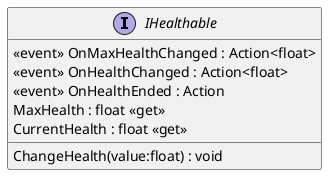 @startuml
interface IHealthable {
     <<event>> OnMaxHealthChanged : Action<float> 
     <<event>> OnHealthChanged : Action<float> 
     <<event>> OnHealthEnded : Action 
    MaxHealth : float <<get>>
    CurrentHealth : float <<get>>
    ChangeHealth(value:float) : void
}
@enduml

